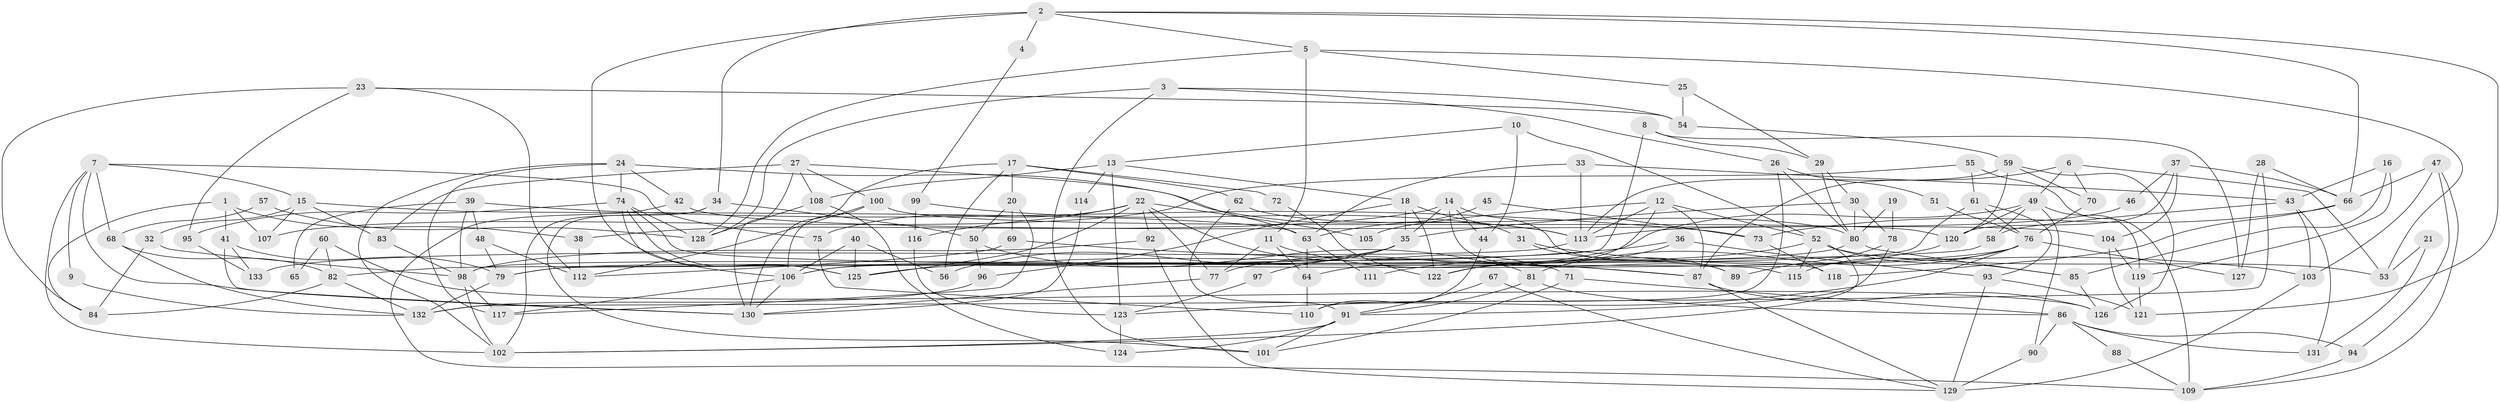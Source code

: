 // coarse degree distribution, {7: 0.09433962264150944, 10: 0.07547169811320754, 8: 0.05660377358490566, 13: 0.05660377358490566, 5: 0.20754716981132076, 2: 0.03773584905660377, 3: 0.18867924528301888, 17: 0.018867924528301886, 12: 0.03773584905660377, 4: 0.09433962264150944, 6: 0.07547169811320754, 11: 0.03773584905660377, 14: 0.018867924528301886}
// Generated by graph-tools (version 1.1) at 2025/19/03/04/25 18:19:00]
// undirected, 133 vertices, 266 edges
graph export_dot {
graph [start="1"]
  node [color=gray90,style=filled];
  1;
  2;
  3;
  4;
  5;
  6;
  7;
  8;
  9;
  10;
  11;
  12;
  13;
  14;
  15;
  16;
  17;
  18;
  19;
  20;
  21;
  22;
  23;
  24;
  25;
  26;
  27;
  28;
  29;
  30;
  31;
  32;
  33;
  34;
  35;
  36;
  37;
  38;
  39;
  40;
  41;
  42;
  43;
  44;
  45;
  46;
  47;
  48;
  49;
  50;
  51;
  52;
  53;
  54;
  55;
  56;
  57;
  58;
  59;
  60;
  61;
  62;
  63;
  64;
  65;
  66;
  67;
  68;
  69;
  70;
  71;
  72;
  73;
  74;
  75;
  76;
  77;
  78;
  79;
  80;
  81;
  82;
  83;
  84;
  85;
  86;
  87;
  88;
  89;
  90;
  91;
  92;
  93;
  94;
  95;
  96;
  97;
  98;
  99;
  100;
  101;
  102;
  103;
  104;
  105;
  106;
  107;
  108;
  109;
  110;
  111;
  112;
  113;
  114;
  115;
  116;
  117;
  118;
  119;
  120;
  121;
  122;
  123;
  124;
  125;
  126;
  127;
  128;
  129;
  130;
  131;
  132;
  133;
  1 -- 84;
  1 -- 107;
  1 -- 38;
  1 -- 41;
  2 -- 5;
  2 -- 125;
  2 -- 4;
  2 -- 34;
  2 -- 66;
  2 -- 121;
  3 -- 54;
  3 -- 101;
  3 -- 26;
  3 -- 128;
  4 -- 99;
  5 -- 128;
  5 -- 11;
  5 -- 25;
  5 -- 53;
  6 -- 49;
  6 -- 53;
  6 -- 70;
  6 -- 87;
  7 -- 130;
  7 -- 68;
  7 -- 9;
  7 -- 15;
  7 -- 75;
  7 -- 102;
  8 -- 127;
  8 -- 29;
  8 -- 79;
  9 -- 132;
  10 -- 13;
  10 -- 52;
  10 -- 44;
  11 -- 87;
  11 -- 64;
  11 -- 77;
  12 -- 113;
  12 -- 64;
  12 -- 52;
  12 -- 87;
  12 -- 105;
  13 -- 18;
  13 -- 108;
  13 -- 114;
  13 -- 123;
  14 -- 118;
  14 -- 44;
  14 -- 35;
  14 -- 38;
  14 -- 89;
  15 -- 83;
  15 -- 32;
  15 -- 63;
  15 -- 107;
  16 -- 43;
  16 -- 85;
  16 -- 119;
  17 -- 62;
  17 -- 20;
  17 -- 56;
  17 -- 72;
  17 -- 130;
  18 -- 122;
  18 -- 35;
  18 -- 31;
  18 -- 96;
  19 -- 78;
  19 -- 80;
  20 -- 117;
  20 -- 50;
  20 -- 69;
  21 -- 53;
  21 -- 131;
  22 -- 77;
  22 -- 71;
  22 -- 75;
  22 -- 92;
  22 -- 105;
  22 -- 116;
  22 -- 125;
  23 -- 112;
  23 -- 95;
  23 -- 54;
  23 -- 84;
  24 -- 117;
  24 -- 102;
  24 -- 42;
  24 -- 74;
  24 -- 113;
  25 -- 29;
  25 -- 54;
  26 -- 80;
  26 -- 51;
  26 -- 110;
  27 -- 130;
  27 -- 100;
  27 -- 63;
  27 -- 83;
  27 -- 108;
  28 -- 66;
  28 -- 132;
  28 -- 127;
  29 -- 80;
  29 -- 30;
  30 -- 35;
  30 -- 78;
  30 -- 80;
  31 -- 103;
  31 -- 89;
  32 -- 98;
  32 -- 84;
  33 -- 63;
  33 -- 113;
  33 -- 43;
  34 -- 102;
  34 -- 50;
  34 -- 101;
  35 -- 56;
  35 -- 97;
  35 -- 106;
  36 -- 125;
  36 -- 93;
  36 -- 122;
  37 -- 120;
  37 -- 66;
  37 -- 46;
  37 -- 104;
  38 -- 112;
  39 -- 48;
  39 -- 98;
  39 -- 65;
  39 -- 73;
  40 -- 106;
  40 -- 125;
  40 -- 56;
  41 -- 130;
  41 -- 79;
  41 -- 133;
  42 -- 104;
  42 -- 109;
  43 -- 58;
  43 -- 103;
  43 -- 131;
  44 -- 110;
  45 -- 63;
  45 -- 73;
  46 -- 113;
  47 -- 109;
  47 -- 103;
  47 -- 66;
  47 -- 94;
  48 -- 112;
  48 -- 79;
  49 -- 119;
  49 -- 77;
  49 -- 58;
  49 -- 90;
  49 -- 120;
  50 -- 81;
  50 -- 96;
  51 -- 76;
  52 -- 85;
  52 -- 53;
  52 -- 102;
  52 -- 111;
  52 -- 115;
  54 -- 59;
  55 -- 61;
  55 -- 109;
  55 -- 107;
  57 -- 128;
  57 -- 68;
  58 -- 82;
  59 -- 70;
  59 -- 113;
  59 -- 120;
  59 -- 126;
  60 -- 126;
  60 -- 82;
  60 -- 65;
  61 -- 93;
  61 -- 76;
  61 -- 98;
  62 -- 80;
  62 -- 91;
  63 -- 64;
  63 -- 111;
  64 -- 110;
  66 -- 73;
  66 -- 118;
  67 -- 91;
  67 -- 129;
  68 -- 82;
  68 -- 132;
  69 -- 87;
  69 -- 112;
  70 -- 76;
  71 -- 101;
  71 -- 86;
  72 -- 122;
  73 -- 118;
  74 -- 106;
  74 -- 95;
  74 -- 115;
  74 -- 125;
  74 -- 128;
  75 -- 110;
  76 -- 115;
  76 -- 79;
  76 -- 81;
  76 -- 123;
  76 -- 127;
  77 -- 130;
  78 -- 91;
  78 -- 89;
  79 -- 132;
  80 -- 106;
  80 -- 85;
  81 -- 91;
  81 -- 86;
  82 -- 84;
  82 -- 132;
  83 -- 98;
  85 -- 126;
  86 -- 90;
  86 -- 88;
  86 -- 94;
  86 -- 131;
  87 -- 126;
  87 -- 129;
  88 -- 109;
  90 -- 129;
  91 -- 102;
  91 -- 124;
  91 -- 101;
  92 -- 98;
  92 -- 129;
  93 -- 129;
  93 -- 121;
  94 -- 109;
  95 -- 133;
  96 -- 132;
  97 -- 123;
  98 -- 102;
  98 -- 117;
  99 -- 116;
  99 -- 113;
  100 -- 112;
  100 -- 120;
  100 -- 106;
  103 -- 129;
  104 -- 119;
  104 -- 121;
  106 -- 117;
  106 -- 130;
  108 -- 128;
  108 -- 124;
  113 -- 133;
  114 -- 130;
  116 -- 123;
  119 -- 121;
  120 -- 122;
  123 -- 124;
}
